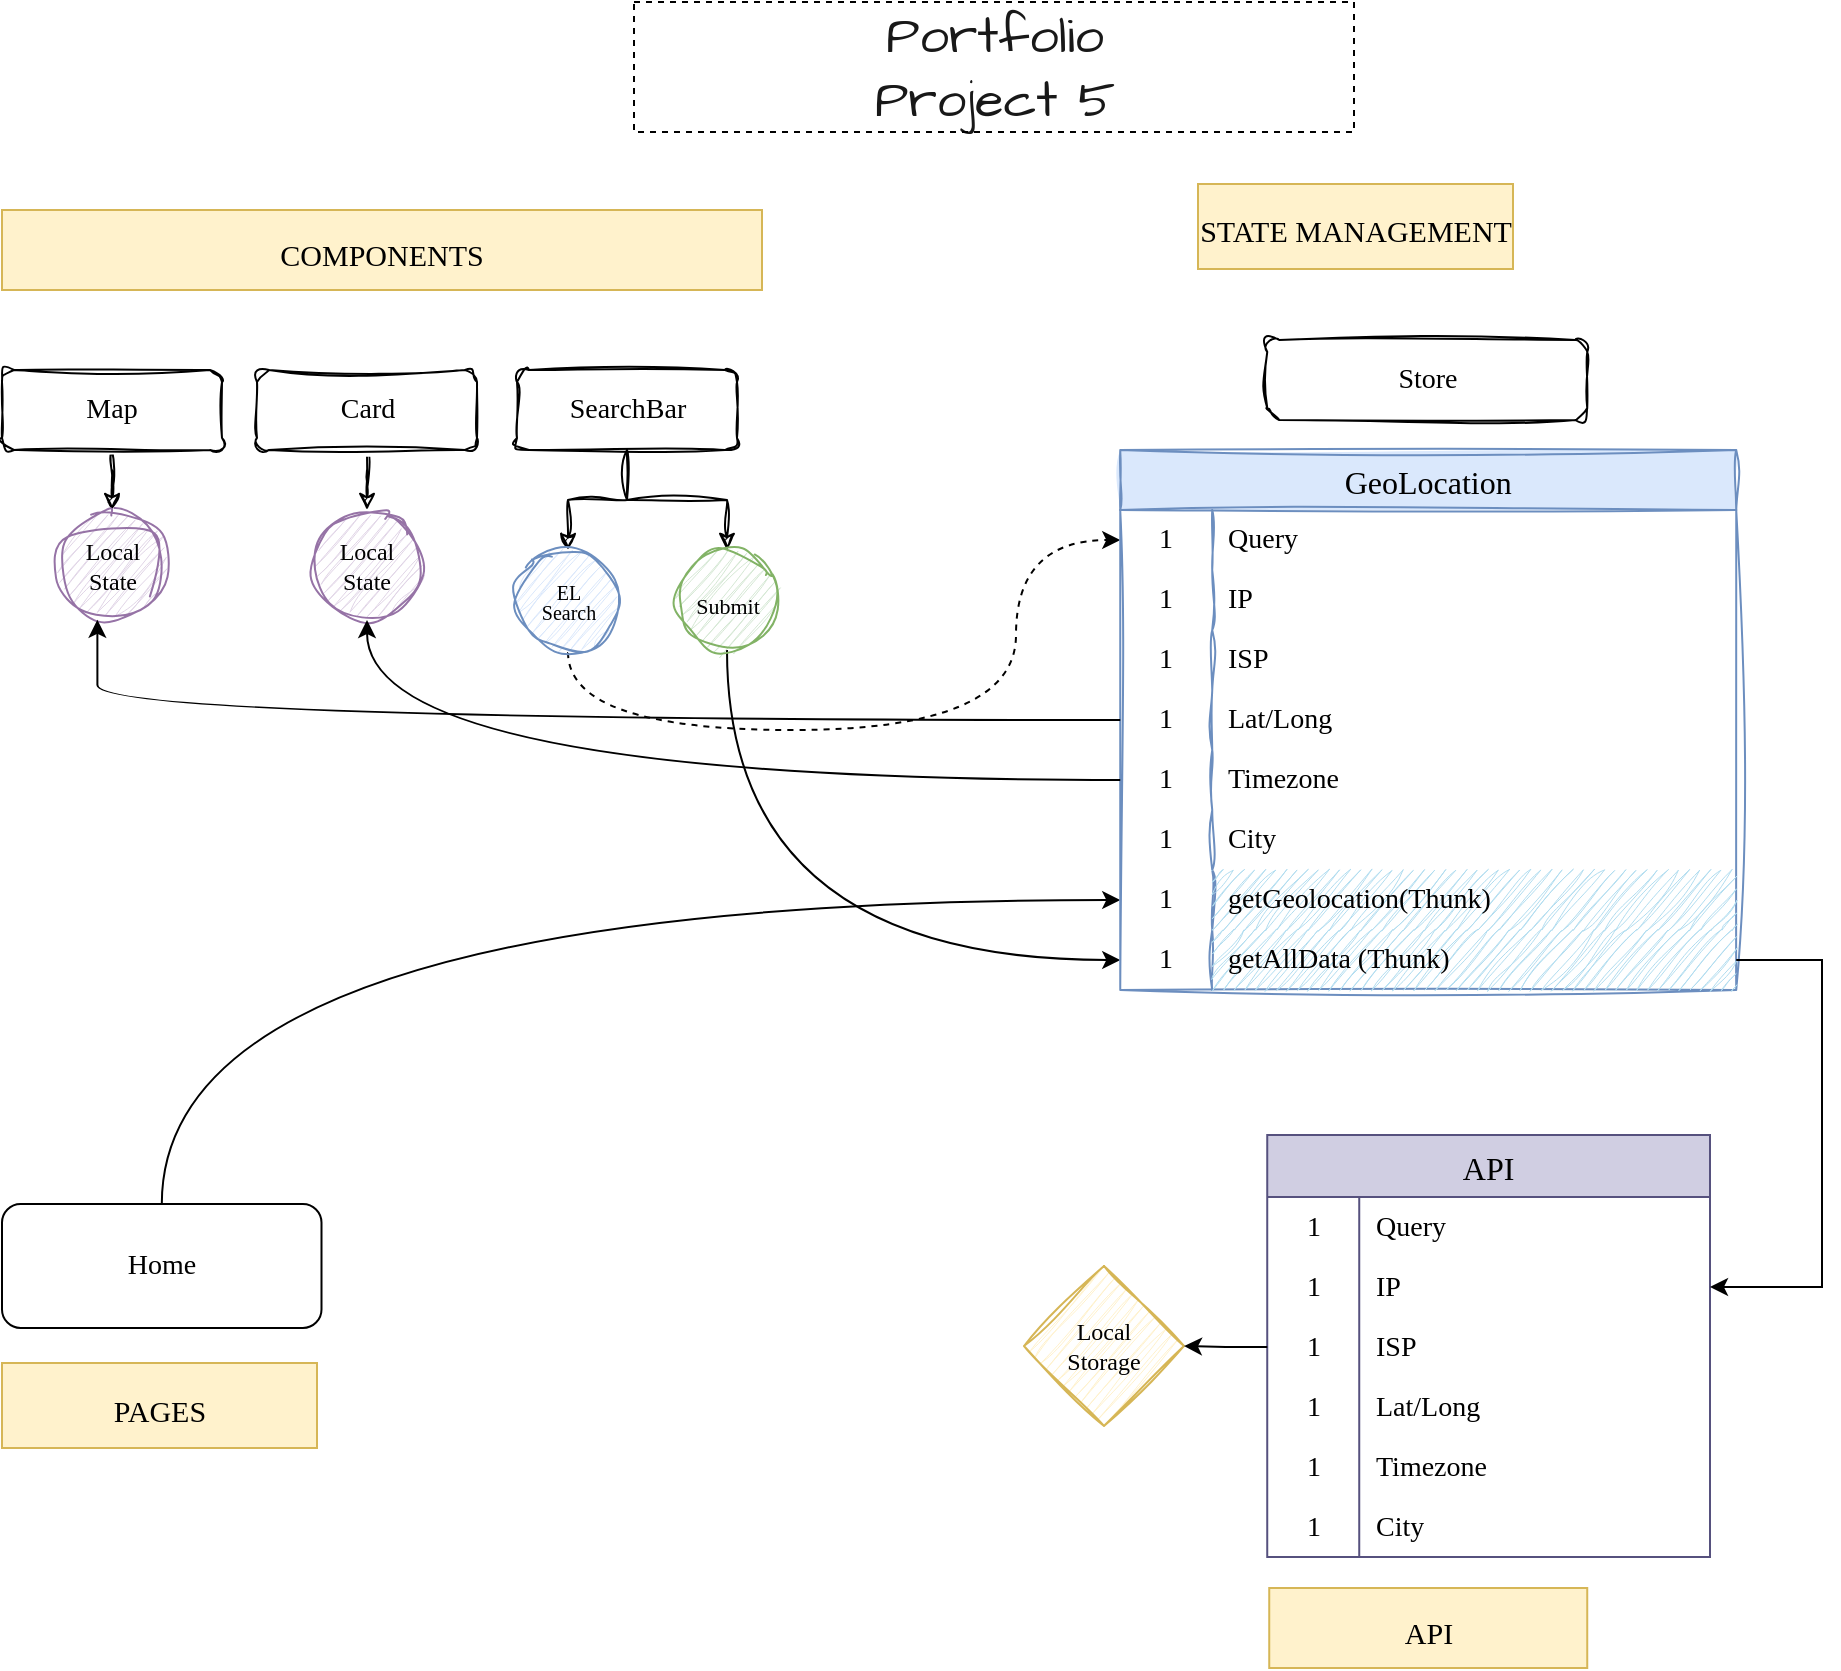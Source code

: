 <mxfile version="22.1.16" type="device" pages="2">
  <diagram id="yPxyJZ8AM_hMuL3Unpa9" name="ARCH">
    <mxGraphModel dx="1426" dy="751" grid="1" gridSize="13" guides="1" tooltips="1" connect="1" arrows="1" fold="1" page="1" pageScale="1" pageWidth="1100" pageHeight="850" background="none" math="0" shadow="0">
      <root>
        <mxCell id="0" />
        <mxCell id="1" parent="0" />
        <mxCell id="0PAZ69WQfDIx3NiE71XX-78" style="edgeStyle=orthogonalEdgeStyle;rounded=0;sketch=1;hachureGap=4;jiggle=2;curveFitting=1;orthogonalLoop=1;jettySize=auto;html=1;entryX=0.5;entryY=0;entryDx=0;entryDy=0;fontFamily=Architects Daughter;fontSource=https%3A%2F%2Ffonts.googleapis.com%2Fcss%3Ffamily%3DArchitects%2BDaughter;fontSize=16;" parent="1" source="0PAZ69WQfDIx3NiE71XX-35" target="0PAZ69WQfDIx3NiE71XX-52" edge="1">
          <mxGeometry relative="1" as="geometry" />
        </mxCell>
        <mxCell id="0PAZ69WQfDIx3NiE71XX-79" style="edgeStyle=orthogonalEdgeStyle;rounded=0;sketch=1;hachureGap=4;jiggle=2;curveFitting=1;orthogonalLoop=1;jettySize=auto;html=1;fontFamily=Architects Daughter;fontSource=https%3A%2F%2Ffonts.googleapis.com%2Fcss%3Ffamily%3DArchitects%2BDaughter;fontSize=16;" parent="1" source="0PAZ69WQfDIx3NiE71XX-35" target="0PAZ69WQfDIx3NiE71XX-53" edge="1">
          <mxGeometry relative="1" as="geometry" />
        </mxCell>
        <mxCell id="0PAZ69WQfDIx3NiE71XX-35" value="&lt;font style=&quot;font-size: 14px;&quot;&gt;SearchBar&lt;/font&gt;" style="rounded=1;whiteSpace=wrap;html=1;sketch=1;hachureGap=4;jiggle=2;curveFitting=1;fontFamily=Lucida Console;fontSize=14;" parent="1" vertex="1">
          <mxGeometry x="296.5" y="197" width="110" height="40" as="geometry" />
        </mxCell>
        <mxCell id="0PAZ69WQfDIx3NiE71XX-51" value="&lt;font style=&quot;font-size: 15px;&quot;&gt;COMPONENTS&lt;/font&gt;" style="text;html=1;strokeColor=#d6b656;fillColor=#fff2cc;align=center;verticalAlign=middle;whiteSpace=wrap;overflow=hidden;fontSize=20;fontFamily=Lucida Console;" parent="1" vertex="1">
          <mxGeometry x="39" y="117" width="380" height="40" as="geometry" />
        </mxCell>
        <mxCell id="r3ERLoxZUnu-nullEnt6-67" style="edgeStyle=orthogonalEdgeStyle;rounded=0;hachureGap=4;orthogonalLoop=1;jettySize=auto;html=1;fontFamily=Architects Daughter;fontSource=https%3A%2F%2Ffonts.googleapis.com%2Fcss%3Ffamily%3DArchitects%2BDaughter;fontSize=20;fontColor=default;startSize=30;curved=1;dashed=1;" edge="1" parent="1" source="0PAZ69WQfDIx3NiE71XX-52" target="r3ERLoxZUnu-nullEnt6-15">
          <mxGeometry relative="1" as="geometry">
            <Array as="points">
              <mxPoint x="322" y="377" />
              <mxPoint x="546" y="377" />
              <mxPoint x="546" y="282" />
            </Array>
          </mxGeometry>
        </mxCell>
        <mxCell id="0PAZ69WQfDIx3NiE71XX-52" value="&lt;p style=&quot;line-height: 90%; font-size: 10px;&quot;&gt;&lt;font face=&quot;Lucida Console&quot; style=&quot;font-size: 10px;&quot;&gt;EL&lt;br&gt;Search&lt;/font&gt;&lt;/p&gt;" style="ellipse;whiteSpace=wrap;html=1;aspect=fixed;sketch=1;hachureGap=4;jiggle=2;curveFitting=1;fontFamily=Architects Daughter;fontSource=https%3A%2F%2Ffonts.googleapis.com%2Fcss%3Ffamily%3DArchitects%2BDaughter;fontSize=20;fillColor=#dae8fc;strokeColor=#6c8ebf;" parent="1" vertex="1">
          <mxGeometry x="296.5" y="287" width="51" height="51" as="geometry" />
        </mxCell>
        <mxCell id="r3ERLoxZUnu-nullEnt6-40" style="edgeStyle=orthogonalEdgeStyle;rounded=0;hachureGap=4;orthogonalLoop=1;jettySize=auto;html=1;fontFamily=Architects Daughter;fontSource=https%3A%2F%2Ffonts.googleapis.com%2Fcss%3Ffamily%3DArchitects%2BDaughter;fontSize=20;fontColor=default;startSize=30;curved=1;" edge="1" parent="1" source="0PAZ69WQfDIx3NiE71XX-53" target="r3ERLoxZUnu-nullEnt6-36">
          <mxGeometry relative="1" as="geometry" />
        </mxCell>
        <mxCell id="0PAZ69WQfDIx3NiE71XX-53" value="&lt;font face=&quot;Lucida Console&quot; style=&quot;font-size: 11px;&quot;&gt;Submit&lt;/font&gt;" style="ellipse;whiteSpace=wrap;html=1;aspect=fixed;sketch=1;hachureGap=4;jiggle=2;curveFitting=1;fontFamily=Architects Daughter;fontSource=https%3A%2F%2Ffonts.googleapis.com%2Fcss%3Ffamily%3DArchitects%2BDaughter;fontSize=20;fillColor=#d5e8d4;strokeColor=#82b366;" parent="1" vertex="1">
          <mxGeometry x="376.5" y="287" width="50" height="50" as="geometry" />
        </mxCell>
        <mxCell id="0PAZ69WQfDIx3NiE71XX-54" value="&lt;font style=&quot;font-size: 15px;&quot;&gt;STATE MANAGEMENT&lt;/font&gt;" style="text;html=1;strokeColor=#d6b656;fillColor=#fff2cc;align=center;verticalAlign=middle;whiteSpace=wrap;overflow=hidden;fontSize=20;fontFamily=Lucida Console;" parent="1" vertex="1">
          <mxGeometry x="637" y="104" width="157.5" height="42.5" as="geometry" />
        </mxCell>
        <mxCell id="7ju1Grx77kzpw6AMeoo_-9" style="edgeStyle=orthogonalEdgeStyle;rounded=0;sketch=1;hachureGap=4;jiggle=2;curveFitting=1;orthogonalLoop=1;jettySize=auto;html=1;fontFamily=Architects Daughter;fontSource=https%3A%2F%2Ffonts.googleapis.com%2Fcss%3Ffamily%3DArchitects%2BDaughter;fontSize=16;" parent="1" source="0PAZ69WQfDIx3NiE71XX-66" target="0PAZ69WQfDIx3NiE71XX-67" edge="1">
          <mxGeometry relative="1" as="geometry" />
        </mxCell>
        <mxCell id="0PAZ69WQfDIx3NiE71XX-66" value="&lt;font style=&quot;font-size: 14px;&quot;&gt;Card&lt;/font&gt;" style="rounded=1;whiteSpace=wrap;html=1;sketch=1;hachureGap=4;jiggle=2;curveFitting=1;fontFamily=Lucida Console;fontSize=14;" parent="1" vertex="1">
          <mxGeometry x="166.5" y="197" width="110" height="40" as="geometry" />
        </mxCell>
        <mxCell id="0PAZ69WQfDIx3NiE71XX-67" value="&lt;p style=&quot;line-height: 120%;&quot;&gt;&lt;font style=&quot;font-size: 12px;&quot;&gt;Local&lt;br style=&quot;&quot;&gt;State&lt;br style=&quot;font-size: 12px;&quot;&gt;&lt;/font&gt;&lt;/p&gt;" style="ellipse;whiteSpace=wrap;html=1;aspect=fixed;sketch=1;hachureGap=4;jiggle=2;curveFitting=1;fontFamily=Lucida Console;fontSize=12;fillColor=#e1d5e7;strokeColor=#9673a6;" parent="1" vertex="1">
          <mxGeometry x="194" y="267" width="55" height="55" as="geometry" />
        </mxCell>
        <mxCell id="0PAZ69WQfDIx3NiE71XX-71" value="&lt;font style=&quot;font-size: 15px;&quot;&gt;API&lt;/font&gt;" style="text;html=1;strokeColor=#d6b656;fillColor=#fff2cc;align=center;verticalAlign=middle;whiteSpace=wrap;overflow=hidden;fontSize=20;fontFamily=Lucida Console;" parent="1" vertex="1">
          <mxGeometry x="672.62" y="806" width="159" height="40" as="geometry" />
        </mxCell>
        <mxCell id="0PAZ69WQfDIx3NiE71XX-123" value="Portfolio&lt;br style=&quot;font-size: 26px;&quot;&gt;Project 5&lt;br style=&quot;font-size: 26px;&quot;&gt;" style="text;strokeColor=default;fillColor=default;html=1;fontSize=26;fontStyle=0;verticalAlign=middle;align=center;fontFamily=Architects Daughter;labelBorderColor=none;textOpacity=90;spacingTop=1;rounded=0;glass=0;shadow=0;imageAspect=1;absoluteArcSize=0;direction=east;dashed=1;fontSource=https%3A%2F%2Ffonts.googleapis.com%2Fcss%3Ffamily%3DArchitects%2BDaughter;" parent="1" vertex="1">
          <mxGeometry x="355" y="13" width="360" height="65" as="geometry" />
        </mxCell>
        <mxCell id="7ju1Grx77kzpw6AMeoo_-3" value="Store" style="rounded=1;whiteSpace=wrap;html=1;sketch=1;hachureGap=4;jiggle=2;curveFitting=1;fontFamily=Lucida Console;fontSize=14;" parent="1" vertex="1">
          <mxGeometry x="671.62" y="182" width="160" height="40" as="geometry" />
        </mxCell>
        <mxCell id="7ju1Grx77kzpw6AMeoo_-10" style="edgeStyle=orthogonalEdgeStyle;rounded=0;sketch=1;hachureGap=4;jiggle=2;curveFitting=1;orthogonalLoop=1;jettySize=auto;html=1;exitX=0.5;exitY=1;exitDx=0;exitDy=0;fontFamily=Architects Daughter;fontSource=https%3A%2F%2Ffonts.googleapis.com%2Fcss%3Ffamily%3DArchitects%2BDaughter;fontSize=16;" parent="1" source="7ju1Grx77kzpw6AMeoo_-7" target="7ju1Grx77kzpw6AMeoo_-8" edge="1">
          <mxGeometry relative="1" as="geometry" />
        </mxCell>
        <mxCell id="7ju1Grx77kzpw6AMeoo_-7" value="&lt;font style=&quot;font-size: 14px;&quot;&gt;Map&lt;/font&gt;" style="rounded=1;whiteSpace=wrap;html=1;sketch=1;hachureGap=4;jiggle=2;curveFitting=1;fontFamily=Lucida Console;fontSize=14;" parent="1" vertex="1">
          <mxGeometry x="39" y="197" width="110" height="40" as="geometry" />
        </mxCell>
        <mxCell id="7ju1Grx77kzpw6AMeoo_-8" value="&lt;p style=&quot;line-height: 120%;&quot;&gt;&lt;font style=&quot;font-size: 12px;&quot;&gt;Local&lt;br style=&quot;&quot;&gt;State&lt;br style=&quot;font-size: 12px;&quot;&gt;&lt;/font&gt;&lt;/p&gt;" style="ellipse;whiteSpace=wrap;html=1;aspect=fixed;sketch=1;hachureGap=4;jiggle=2;curveFitting=1;fontFamily=Lucida Console;fontSize=12;fillColor=#e1d5e7;strokeColor=#9673a6;" parent="1" vertex="1">
          <mxGeometry x="66.5" y="267" width="55" height="55" as="geometry" />
        </mxCell>
        <mxCell id="r3ERLoxZUnu-nullEnt6-70" style="edgeStyle=orthogonalEdgeStyle;rounded=0;hachureGap=4;orthogonalLoop=1;jettySize=auto;html=1;entryX=0;entryY=0.5;entryDx=0;entryDy=0;fontFamily=Architects Daughter;fontSource=https%3A%2F%2Ffonts.googleapis.com%2Fcss%3Ffamily%3DArchitects%2BDaughter;fontSize=20;fontColor=default;startSize=30;curved=1;" edge="1" parent="1" source="jiT5_RgJSVzoQd3kIDRm-1" target="r3ERLoxZUnu-nullEnt6-33">
          <mxGeometry relative="1" as="geometry" />
        </mxCell>
        <mxCell id="jiT5_RgJSVzoQd3kIDRm-1" value="&lt;font style=&quot;font-size: 14px;&quot;&gt;Home&lt;/font&gt;" style="rounded=1;whiteSpace=wrap;html=1;hachureGap=4;fontFamily=Lucida Console;fontSize=14;" parent="1" vertex="1">
          <mxGeometry x="39" y="614" width="159.75" height="62" as="geometry" />
        </mxCell>
        <mxCell id="jiT5_RgJSVzoQd3kIDRm-3" value="&lt;font style=&quot;font-size: 15px;&quot;&gt;PAGES&lt;/font&gt;" style="text;html=1;strokeColor=#d6b656;fillColor=#fff2cc;align=center;verticalAlign=middle;whiteSpace=wrap;overflow=hidden;fontSize=20;fontFamily=Lucida Console;" parent="1" vertex="1">
          <mxGeometry x="39" y="693.5" width="157.5" height="42.5" as="geometry" />
        </mxCell>
        <mxCell id="Js1aBli1MJFK1e20tH5a-1" value="Local&lt;br&gt;Storage" style="rhombus;whiteSpace=wrap;html=1;fontFamily=Lucida Console;fillColor=#fff2cc;strokeColor=#d6b656;sketch=1;hachureGap=4;jiggle=2;curveFitting=1;" parent="1" vertex="1">
          <mxGeometry x="550" y="645" width="80" height="80" as="geometry" />
        </mxCell>
        <mxCell id="r3ERLoxZUnu-nullEnt6-14" value="GeoLocation" style="shape=table;startSize=30;container=1;collapsible=0;childLayout=tableLayout;fixedRows=1;rowLines=0;fontStyle=0;strokeColor=#6c8ebf;fontSize=16;sketch=1;hachureGap=4;jiggle=2;curveFitting=1;fontFamily=Lucida Console;fillColor=#dae8fc;fillStyle=solid;" vertex="1" parent="1">
          <mxGeometry x="598.12" y="237" width="308" height="270" as="geometry" />
        </mxCell>
        <mxCell id="r3ERLoxZUnu-nullEnt6-15" value="" style="shape=tableRow;horizontal=0;startSize=0;swimlaneHead=0;swimlaneBody=0;top=0;left=0;bottom=0;right=0;collapsible=0;dropTarget=0;fillColor=none;points=[[0,0.5],[1,0.5]];portConstraint=eastwest;strokeColor=inherit;fontSize=16;sketch=1;hachureGap=4;jiggle=2;curveFitting=1;fontFamily=Architects Daughter;fontSource=https%3A%2F%2Ffonts.googleapis.com%2Fcss%3Ffamily%3DArchitects%2BDaughter;" vertex="1" parent="r3ERLoxZUnu-nullEnt6-14">
          <mxGeometry y="30" width="308" height="30" as="geometry" />
        </mxCell>
        <mxCell id="r3ERLoxZUnu-nullEnt6-16" value="1" style="shape=partialRectangle;html=1;whiteSpace=wrap;connectable=0;fillColor=none;top=0;left=0;bottom=0;right=0;overflow=hidden;pointerEvents=1;strokeColor=inherit;fontSize=14;sketch=1;hachureGap=4;jiggle=2;curveFitting=1;fontFamily=Lucida Console;" vertex="1" parent="r3ERLoxZUnu-nullEnt6-15">
          <mxGeometry width="46" height="30" as="geometry">
            <mxRectangle width="46" height="30" as="alternateBounds" />
          </mxGeometry>
        </mxCell>
        <mxCell id="r3ERLoxZUnu-nullEnt6-17" value="Query" style="shape=partialRectangle;html=1;whiteSpace=wrap;connectable=0;fillColor=none;top=0;left=0;bottom=0;right=0;align=left;spacingLeft=6;overflow=hidden;strokeColor=inherit;fontSize=14;sketch=1;hachureGap=4;jiggle=2;curveFitting=1;fontFamily=Lucida Console;" vertex="1" parent="r3ERLoxZUnu-nullEnt6-15">
          <mxGeometry x="46" width="262" height="30" as="geometry">
            <mxRectangle width="262" height="30" as="alternateBounds" />
          </mxGeometry>
        </mxCell>
        <mxCell id="r3ERLoxZUnu-nullEnt6-18" value="" style="shape=tableRow;horizontal=0;startSize=0;swimlaneHead=0;swimlaneBody=0;top=0;left=0;bottom=0;right=0;collapsible=0;dropTarget=0;fillColor=none;points=[[0,0.5],[1,0.5]];portConstraint=eastwest;strokeColor=inherit;fontSize=16;sketch=1;hachureGap=4;jiggle=2;curveFitting=1;fontFamily=Architects Daughter;fontSource=https%3A%2F%2Ffonts.googleapis.com%2Fcss%3Ffamily%3DArchitects%2BDaughter;" vertex="1" parent="r3ERLoxZUnu-nullEnt6-14">
          <mxGeometry y="60" width="308" height="30" as="geometry" />
        </mxCell>
        <mxCell id="r3ERLoxZUnu-nullEnt6-19" value="1" style="shape=partialRectangle;html=1;whiteSpace=wrap;connectable=0;fillColor=none;top=0;left=0;bottom=0;right=0;overflow=hidden;strokeColor=inherit;fontSize=14;sketch=1;hachureGap=4;jiggle=2;curveFitting=1;fontFamily=Lucida Console;" vertex="1" parent="r3ERLoxZUnu-nullEnt6-18">
          <mxGeometry width="46" height="30" as="geometry">
            <mxRectangle width="46" height="30" as="alternateBounds" />
          </mxGeometry>
        </mxCell>
        <mxCell id="r3ERLoxZUnu-nullEnt6-20" value="IP" style="shape=partialRectangle;html=1;whiteSpace=wrap;connectable=0;fillColor=none;top=0;left=0;bottom=0;right=0;align=left;spacingLeft=6;overflow=hidden;strokeColor=inherit;fontSize=14;sketch=1;hachureGap=4;jiggle=2;curveFitting=1;fontFamily=Lucida Console;" vertex="1" parent="r3ERLoxZUnu-nullEnt6-18">
          <mxGeometry x="46" width="262" height="30" as="geometry">
            <mxRectangle width="262" height="30" as="alternateBounds" />
          </mxGeometry>
        </mxCell>
        <mxCell id="r3ERLoxZUnu-nullEnt6-21" value="" style="shape=tableRow;horizontal=0;startSize=0;swimlaneHead=0;swimlaneBody=0;top=0;left=0;bottom=0;right=0;collapsible=0;dropTarget=0;fillColor=none;points=[[0,0.5],[1,0.5]];portConstraint=eastwest;strokeColor=inherit;fontSize=16;sketch=1;hachureGap=4;jiggle=2;curveFitting=1;fontFamily=Architects Daughter;fontSource=https%3A%2F%2Ffonts.googleapis.com%2Fcss%3Ffamily%3DArchitects%2BDaughter;" vertex="1" parent="r3ERLoxZUnu-nullEnt6-14">
          <mxGeometry y="90" width="308" height="30" as="geometry" />
        </mxCell>
        <mxCell id="r3ERLoxZUnu-nullEnt6-22" value="1" style="shape=partialRectangle;html=1;whiteSpace=wrap;connectable=0;fillColor=none;top=0;left=0;bottom=0;right=0;overflow=hidden;strokeColor=inherit;fontSize=14;sketch=1;hachureGap=4;jiggle=2;curveFitting=1;fontFamily=Lucida Console;" vertex="1" parent="r3ERLoxZUnu-nullEnt6-21">
          <mxGeometry width="46" height="30" as="geometry">
            <mxRectangle width="46" height="30" as="alternateBounds" />
          </mxGeometry>
        </mxCell>
        <mxCell id="r3ERLoxZUnu-nullEnt6-23" value="ISP" style="shape=partialRectangle;html=1;whiteSpace=wrap;connectable=0;fillColor=none;top=0;left=0;bottom=0;right=0;align=left;spacingLeft=6;overflow=hidden;strokeColor=inherit;fontSize=14;sketch=1;hachureGap=4;jiggle=2;curveFitting=1;fontFamily=Lucida Console;" vertex="1" parent="r3ERLoxZUnu-nullEnt6-21">
          <mxGeometry x="46" width="262" height="30" as="geometry">
            <mxRectangle width="262" height="30" as="alternateBounds" />
          </mxGeometry>
        </mxCell>
        <mxCell id="r3ERLoxZUnu-nullEnt6-24" value="" style="shape=tableRow;horizontal=0;startSize=0;swimlaneHead=0;swimlaneBody=0;top=0;left=0;bottom=0;right=0;collapsible=0;dropTarget=0;fillColor=none;points=[[0,0.5],[1,0.5]];portConstraint=eastwest;strokeColor=inherit;fontSize=16;sketch=1;hachureGap=4;jiggle=2;curveFitting=1;fontFamily=Architects Daughter;fontSource=https%3A%2F%2Ffonts.googleapis.com%2Fcss%3Ffamily%3DArchitects%2BDaughter;" vertex="1" parent="r3ERLoxZUnu-nullEnt6-14">
          <mxGeometry y="120" width="308" height="30" as="geometry" />
        </mxCell>
        <mxCell id="r3ERLoxZUnu-nullEnt6-25" value="1" style="shape=partialRectangle;html=1;whiteSpace=wrap;connectable=0;fillColor=none;top=0;left=0;bottom=0;right=0;overflow=hidden;strokeColor=inherit;fontSize=14;sketch=1;hachureGap=4;jiggle=2;curveFitting=1;fontFamily=Lucida Console;" vertex="1" parent="r3ERLoxZUnu-nullEnt6-24">
          <mxGeometry width="46" height="30" as="geometry">
            <mxRectangle width="46" height="30" as="alternateBounds" />
          </mxGeometry>
        </mxCell>
        <mxCell id="r3ERLoxZUnu-nullEnt6-26" value="Lat/Long" style="shape=partialRectangle;html=1;whiteSpace=wrap;connectable=0;fillColor=none;top=0;left=0;bottom=0;right=0;align=left;spacingLeft=6;overflow=hidden;strokeColor=inherit;fontSize=14;sketch=1;hachureGap=4;jiggle=2;curveFitting=1;fontFamily=Lucida Console;" vertex="1" parent="r3ERLoxZUnu-nullEnt6-24">
          <mxGeometry x="46" width="262" height="30" as="geometry">
            <mxRectangle width="262" height="30" as="alternateBounds" />
          </mxGeometry>
        </mxCell>
        <mxCell id="r3ERLoxZUnu-nullEnt6-27" value="" style="shape=tableRow;horizontal=0;startSize=0;swimlaneHead=0;swimlaneBody=0;top=0;left=0;bottom=0;right=0;collapsible=0;dropTarget=0;fillColor=none;points=[[0,0.5],[1,0.5]];portConstraint=eastwest;strokeColor=inherit;fontSize=16;sketch=1;hachureGap=4;jiggle=2;curveFitting=1;fontFamily=Architects Daughter;fontSource=https%3A%2F%2Ffonts.googleapis.com%2Fcss%3Ffamily%3DArchitects%2BDaughter;" vertex="1" parent="r3ERLoxZUnu-nullEnt6-14">
          <mxGeometry y="150" width="308" height="30" as="geometry" />
        </mxCell>
        <mxCell id="r3ERLoxZUnu-nullEnt6-28" value="1" style="shape=partialRectangle;html=1;whiteSpace=wrap;connectable=0;fillColor=none;top=0;left=0;bottom=0;right=0;overflow=hidden;strokeColor=inherit;fontSize=14;sketch=1;hachureGap=4;jiggle=2;curveFitting=1;fontFamily=Lucida Console;" vertex="1" parent="r3ERLoxZUnu-nullEnt6-27">
          <mxGeometry width="46" height="30" as="geometry">
            <mxRectangle width="46" height="30" as="alternateBounds" />
          </mxGeometry>
        </mxCell>
        <mxCell id="r3ERLoxZUnu-nullEnt6-29" value="Timezone" style="shape=partialRectangle;html=1;whiteSpace=wrap;connectable=0;fillColor=none;top=0;left=0;bottom=0;right=0;align=left;spacingLeft=6;overflow=hidden;strokeColor=inherit;fontSize=14;sketch=1;hachureGap=4;jiggle=2;curveFitting=1;fontFamily=Lucida Console;" vertex="1" parent="r3ERLoxZUnu-nullEnt6-27">
          <mxGeometry x="46" width="262" height="30" as="geometry">
            <mxRectangle width="262" height="30" as="alternateBounds" />
          </mxGeometry>
        </mxCell>
        <mxCell id="r3ERLoxZUnu-nullEnt6-30" value="" style="shape=tableRow;horizontal=0;startSize=0;swimlaneHead=0;swimlaneBody=0;top=0;left=0;bottom=0;right=0;collapsible=0;dropTarget=0;fillColor=none;points=[[0,0.5],[1,0.5]];portConstraint=eastwest;strokeColor=inherit;fontSize=16;sketch=1;hachureGap=4;jiggle=2;curveFitting=1;fontFamily=Architects Daughter;fontSource=https%3A%2F%2Ffonts.googleapis.com%2Fcss%3Ffamily%3DArchitects%2BDaughter;" vertex="1" parent="r3ERLoxZUnu-nullEnt6-14">
          <mxGeometry y="180" width="308" height="30" as="geometry" />
        </mxCell>
        <mxCell id="r3ERLoxZUnu-nullEnt6-31" value="1" style="shape=partialRectangle;html=1;whiteSpace=wrap;connectable=0;fillColor=none;top=0;left=0;bottom=0;right=0;overflow=hidden;strokeColor=inherit;fontSize=14;sketch=1;hachureGap=4;jiggle=2;curveFitting=1;fontFamily=Lucida Console;" vertex="1" parent="r3ERLoxZUnu-nullEnt6-30">
          <mxGeometry width="46" height="30" as="geometry">
            <mxRectangle width="46" height="30" as="alternateBounds" />
          </mxGeometry>
        </mxCell>
        <mxCell id="r3ERLoxZUnu-nullEnt6-32" value="City" style="shape=partialRectangle;html=1;whiteSpace=wrap;connectable=0;fillColor=none;top=0;left=0;bottom=0;right=0;align=left;spacingLeft=6;overflow=hidden;strokeColor=inherit;fontSize=14;sketch=1;hachureGap=4;jiggle=2;curveFitting=1;fontFamily=Lucida Console;" vertex="1" parent="r3ERLoxZUnu-nullEnt6-30">
          <mxGeometry x="46" width="262" height="30" as="geometry">
            <mxRectangle width="262" height="30" as="alternateBounds" />
          </mxGeometry>
        </mxCell>
        <mxCell id="r3ERLoxZUnu-nullEnt6-33" value="" style="shape=tableRow;horizontal=0;startSize=0;swimlaneHead=0;swimlaneBody=0;top=0;left=0;bottom=0;right=0;collapsible=0;dropTarget=0;fillColor=none;points=[[0,0.5],[1,0.5]];portConstraint=eastwest;strokeColor=inherit;fontSize=16;sketch=1;hachureGap=4;jiggle=2;curveFitting=1;fontFamily=Architects Daughter;fontSource=https%3A%2F%2Ffonts.googleapis.com%2Fcss%3Ffamily%3DArchitects%2BDaughter;" vertex="1" parent="r3ERLoxZUnu-nullEnt6-14">
          <mxGeometry y="210" width="308" height="30" as="geometry" />
        </mxCell>
        <mxCell id="r3ERLoxZUnu-nullEnt6-34" value="1" style="shape=partialRectangle;html=1;whiteSpace=wrap;connectable=0;fillColor=none;top=0;left=0;bottom=0;right=0;overflow=hidden;strokeColor=inherit;fontSize=14;sketch=1;hachureGap=4;jiggle=2;curveFitting=1;fontFamily=Lucida Console;" vertex="1" parent="r3ERLoxZUnu-nullEnt6-33">
          <mxGeometry width="46" height="30" as="geometry">
            <mxRectangle width="46" height="30" as="alternateBounds" />
          </mxGeometry>
        </mxCell>
        <mxCell id="r3ERLoxZUnu-nullEnt6-35" value="getGeolocation(Thunk)" style="shape=partialRectangle;html=1;whiteSpace=wrap;connectable=0;fillColor=#b1ddf0;top=0;left=0;bottom=0;right=0;align=left;spacingLeft=6;overflow=hidden;strokeColor=#10739e;fontSize=14;sketch=1;hachureGap=4;jiggle=2;curveFitting=1;fontFamily=Lucida Console;" vertex="1" parent="r3ERLoxZUnu-nullEnt6-33">
          <mxGeometry x="46" width="262" height="30" as="geometry">
            <mxRectangle width="262" height="30" as="alternateBounds" />
          </mxGeometry>
        </mxCell>
        <mxCell id="r3ERLoxZUnu-nullEnt6-36" value="" style="shape=tableRow;horizontal=0;startSize=0;swimlaneHead=0;swimlaneBody=0;top=0;left=0;bottom=0;right=0;collapsible=0;dropTarget=0;fillColor=none;points=[[0,0.5],[1,0.5]];portConstraint=eastwest;strokeColor=inherit;fontSize=16;sketch=1;hachureGap=4;jiggle=2;curveFitting=1;fontFamily=Architects Daughter;fontSource=https%3A%2F%2Ffonts.googleapis.com%2Fcss%3Ffamily%3DArchitects%2BDaughter;" vertex="1" parent="r3ERLoxZUnu-nullEnt6-14">
          <mxGeometry y="240" width="308" height="30" as="geometry" />
        </mxCell>
        <mxCell id="r3ERLoxZUnu-nullEnt6-37" value="1" style="shape=partialRectangle;html=1;whiteSpace=wrap;connectable=0;fillColor=none;top=0;left=0;bottom=0;right=0;overflow=hidden;strokeColor=inherit;fontSize=14;sketch=1;hachureGap=4;jiggle=2;curveFitting=1;fontFamily=Lucida Console;" vertex="1" parent="r3ERLoxZUnu-nullEnt6-36">
          <mxGeometry width="46" height="30" as="geometry">
            <mxRectangle width="46" height="30" as="alternateBounds" />
          </mxGeometry>
        </mxCell>
        <mxCell id="r3ERLoxZUnu-nullEnt6-38" value="getAllData (Thunk)" style="shape=partialRectangle;html=1;whiteSpace=wrap;connectable=0;fillColor=#b1ddf0;top=0;left=0;bottom=0;right=0;align=left;spacingLeft=6;overflow=hidden;strokeColor=#10739e;fontSize=14;sketch=1;hachureGap=4;jiggle=2;curveFitting=1;fontFamily=Lucida Console;" vertex="1" parent="r3ERLoxZUnu-nullEnt6-36">
          <mxGeometry x="46" width="262" height="30" as="geometry">
            <mxRectangle width="262" height="30" as="alternateBounds" />
          </mxGeometry>
        </mxCell>
        <mxCell id="r3ERLoxZUnu-nullEnt6-41" value="API" style="shape=table;startSize=31;container=1;collapsible=0;childLayout=tableLayout;fixedRows=1;rowLines=0;fontStyle=0;strokeColor=#56517e;fontSize=16;hachureGap=4;fontFamily=Lucida Console;fillColor=#d0cee2;" vertex="1" parent="1">
          <mxGeometry x="671.62" y="579.5" width="221.38" height="211" as="geometry" />
        </mxCell>
        <mxCell id="r3ERLoxZUnu-nullEnt6-42" value="" style="shape=tableRow;horizontal=0;startSize=0;swimlaneHead=0;swimlaneBody=0;top=0;left=0;bottom=0;right=0;collapsible=0;dropTarget=0;fillColor=none;points=[[0,0.5],[1,0.5]];portConstraint=eastwest;strokeColor=inherit;fontSize=16;sketch=1;hachureGap=4;jiggle=2;curveFitting=1;fontFamily=Architects Daughter;fontSource=https%3A%2F%2Ffonts.googleapis.com%2Fcss%3Ffamily%3DArchitects%2BDaughter;" vertex="1" parent="r3ERLoxZUnu-nullEnt6-41">
          <mxGeometry y="31" width="221.38" height="30" as="geometry" />
        </mxCell>
        <mxCell id="r3ERLoxZUnu-nullEnt6-43" value="1" style="shape=partialRectangle;html=1;whiteSpace=wrap;connectable=0;fillColor=none;top=0;left=0;bottom=0;right=0;overflow=hidden;pointerEvents=1;strokeColor=inherit;fontSize=14;sketch=1;hachureGap=4;jiggle=2;curveFitting=1;fontFamily=Lucida Console;" vertex="1" parent="r3ERLoxZUnu-nullEnt6-42">
          <mxGeometry width="46" height="30" as="geometry">
            <mxRectangle width="46" height="30" as="alternateBounds" />
          </mxGeometry>
        </mxCell>
        <mxCell id="r3ERLoxZUnu-nullEnt6-44" value="Query" style="shape=partialRectangle;html=1;whiteSpace=wrap;connectable=0;fillColor=none;top=0;left=0;bottom=0;right=0;align=left;spacingLeft=6;overflow=hidden;strokeColor=inherit;fontSize=14;sketch=1;hachureGap=4;jiggle=2;curveFitting=1;fontFamily=Lucida Console;" vertex="1" parent="r3ERLoxZUnu-nullEnt6-42">
          <mxGeometry x="46" width="175" height="30" as="geometry">
            <mxRectangle width="175" height="30" as="alternateBounds" />
          </mxGeometry>
        </mxCell>
        <mxCell id="r3ERLoxZUnu-nullEnt6-45" value="" style="shape=tableRow;horizontal=0;startSize=0;swimlaneHead=0;swimlaneBody=0;top=0;left=0;bottom=0;right=0;collapsible=0;dropTarget=0;fillColor=none;points=[[0,0.5],[1,0.5]];portConstraint=eastwest;strokeColor=inherit;fontSize=16;sketch=1;hachureGap=4;jiggle=2;curveFitting=1;fontFamily=Architects Daughter;fontSource=https%3A%2F%2Ffonts.googleapis.com%2Fcss%3Ffamily%3DArchitects%2BDaughter;" vertex="1" parent="r3ERLoxZUnu-nullEnt6-41">
          <mxGeometry y="61" width="221.38" height="30" as="geometry" />
        </mxCell>
        <mxCell id="r3ERLoxZUnu-nullEnt6-46" value="1" style="shape=partialRectangle;html=1;whiteSpace=wrap;connectable=0;fillColor=none;top=0;left=0;bottom=0;right=0;overflow=hidden;strokeColor=inherit;fontSize=14;sketch=1;hachureGap=4;jiggle=2;curveFitting=1;fontFamily=Lucida Console;" vertex="1" parent="r3ERLoxZUnu-nullEnt6-45">
          <mxGeometry width="46" height="30" as="geometry">
            <mxRectangle width="46" height="30" as="alternateBounds" />
          </mxGeometry>
        </mxCell>
        <mxCell id="r3ERLoxZUnu-nullEnt6-47" value="IP" style="shape=partialRectangle;html=1;whiteSpace=wrap;connectable=0;fillColor=none;top=0;left=0;bottom=0;right=0;align=left;spacingLeft=6;overflow=hidden;strokeColor=inherit;fontSize=14;sketch=1;hachureGap=4;jiggle=2;curveFitting=1;fontFamily=Lucida Console;" vertex="1" parent="r3ERLoxZUnu-nullEnt6-45">
          <mxGeometry x="46" width="175" height="30" as="geometry">
            <mxRectangle width="175" height="30" as="alternateBounds" />
          </mxGeometry>
        </mxCell>
        <mxCell id="r3ERLoxZUnu-nullEnt6-48" value="" style="shape=tableRow;horizontal=0;startSize=0;swimlaneHead=0;swimlaneBody=0;top=0;left=0;bottom=0;right=0;collapsible=0;dropTarget=0;fillColor=none;points=[[0,0.5],[1,0.5]];portConstraint=eastwest;strokeColor=inherit;fontSize=16;sketch=1;hachureGap=4;jiggle=2;curveFitting=1;fontFamily=Architects Daughter;fontSource=https%3A%2F%2Ffonts.googleapis.com%2Fcss%3Ffamily%3DArchitects%2BDaughter;" vertex="1" parent="r3ERLoxZUnu-nullEnt6-41">
          <mxGeometry y="91" width="221.38" height="30" as="geometry" />
        </mxCell>
        <mxCell id="r3ERLoxZUnu-nullEnt6-49" value="1" style="shape=partialRectangle;html=1;whiteSpace=wrap;connectable=0;fillColor=none;top=0;left=0;bottom=0;right=0;overflow=hidden;strokeColor=inherit;fontSize=14;sketch=1;hachureGap=4;jiggle=2;curveFitting=1;fontFamily=Lucida Console;" vertex="1" parent="r3ERLoxZUnu-nullEnt6-48">
          <mxGeometry width="46" height="30" as="geometry">
            <mxRectangle width="46" height="30" as="alternateBounds" />
          </mxGeometry>
        </mxCell>
        <mxCell id="r3ERLoxZUnu-nullEnt6-50" value="ISP" style="shape=partialRectangle;html=1;whiteSpace=wrap;connectable=0;fillColor=none;top=0;left=0;bottom=0;right=0;align=left;spacingLeft=6;overflow=hidden;strokeColor=inherit;fontSize=14;sketch=1;hachureGap=4;jiggle=2;curveFitting=1;fontFamily=Lucida Console;" vertex="1" parent="r3ERLoxZUnu-nullEnt6-48">
          <mxGeometry x="46" width="175" height="30" as="geometry">
            <mxRectangle width="175" height="30" as="alternateBounds" />
          </mxGeometry>
        </mxCell>
        <mxCell id="r3ERLoxZUnu-nullEnt6-51" value="" style="shape=tableRow;horizontal=0;startSize=0;swimlaneHead=0;swimlaneBody=0;top=0;left=0;bottom=0;right=0;collapsible=0;dropTarget=0;fillColor=none;points=[[0,0.5],[1,0.5]];portConstraint=eastwest;strokeColor=inherit;fontSize=16;sketch=1;hachureGap=4;jiggle=2;curveFitting=1;fontFamily=Architects Daughter;fontSource=https%3A%2F%2Ffonts.googleapis.com%2Fcss%3Ffamily%3DArchitects%2BDaughter;" vertex="1" parent="r3ERLoxZUnu-nullEnt6-41">
          <mxGeometry y="121" width="221.38" height="30" as="geometry" />
        </mxCell>
        <mxCell id="r3ERLoxZUnu-nullEnt6-52" value="1" style="shape=partialRectangle;html=1;whiteSpace=wrap;connectable=0;fillColor=none;top=0;left=0;bottom=0;right=0;overflow=hidden;strokeColor=inherit;fontSize=14;sketch=1;hachureGap=4;jiggle=2;curveFitting=1;fontFamily=Lucida Console;" vertex="1" parent="r3ERLoxZUnu-nullEnt6-51">
          <mxGeometry width="46" height="30" as="geometry">
            <mxRectangle width="46" height="30" as="alternateBounds" />
          </mxGeometry>
        </mxCell>
        <mxCell id="r3ERLoxZUnu-nullEnt6-53" value="Lat/Long" style="shape=partialRectangle;html=1;whiteSpace=wrap;connectable=0;fillColor=none;top=0;left=0;bottom=0;right=0;align=left;spacingLeft=6;overflow=hidden;strokeColor=inherit;fontSize=14;sketch=1;hachureGap=4;jiggle=2;curveFitting=1;fontFamily=Lucida Console;" vertex="1" parent="r3ERLoxZUnu-nullEnt6-51">
          <mxGeometry x="46" width="175" height="30" as="geometry">
            <mxRectangle width="175" height="30" as="alternateBounds" />
          </mxGeometry>
        </mxCell>
        <mxCell id="r3ERLoxZUnu-nullEnt6-54" value="" style="shape=tableRow;horizontal=0;startSize=0;swimlaneHead=0;swimlaneBody=0;top=0;left=0;bottom=0;right=0;collapsible=0;dropTarget=0;fillColor=none;points=[[0,0.5],[1,0.5]];portConstraint=eastwest;strokeColor=inherit;fontSize=16;sketch=1;hachureGap=4;jiggle=2;curveFitting=1;fontFamily=Architects Daughter;fontSource=https%3A%2F%2Ffonts.googleapis.com%2Fcss%3Ffamily%3DArchitects%2BDaughter;" vertex="1" parent="r3ERLoxZUnu-nullEnt6-41">
          <mxGeometry y="151" width="221.38" height="30" as="geometry" />
        </mxCell>
        <mxCell id="r3ERLoxZUnu-nullEnt6-55" value="1" style="shape=partialRectangle;html=1;whiteSpace=wrap;connectable=0;fillColor=none;top=0;left=0;bottom=0;right=0;overflow=hidden;strokeColor=inherit;fontSize=14;sketch=1;hachureGap=4;jiggle=2;curveFitting=1;fontFamily=Lucida Console;" vertex="1" parent="r3ERLoxZUnu-nullEnt6-54">
          <mxGeometry width="46" height="30" as="geometry">
            <mxRectangle width="46" height="30" as="alternateBounds" />
          </mxGeometry>
        </mxCell>
        <mxCell id="r3ERLoxZUnu-nullEnt6-56" value="Timezone" style="shape=partialRectangle;html=1;whiteSpace=wrap;connectable=0;fillColor=none;top=0;left=0;bottom=0;right=0;align=left;spacingLeft=6;overflow=hidden;strokeColor=inherit;fontSize=14;sketch=1;hachureGap=4;jiggle=2;curveFitting=1;fontFamily=Lucida Console;" vertex="1" parent="r3ERLoxZUnu-nullEnt6-54">
          <mxGeometry x="46" width="175" height="30" as="geometry">
            <mxRectangle width="175" height="30" as="alternateBounds" />
          </mxGeometry>
        </mxCell>
        <mxCell id="r3ERLoxZUnu-nullEnt6-57" value="" style="shape=tableRow;horizontal=0;startSize=0;swimlaneHead=0;swimlaneBody=0;top=0;left=0;bottom=0;right=0;collapsible=0;dropTarget=0;fillColor=none;points=[[0,0.5],[1,0.5]];portConstraint=eastwest;strokeColor=inherit;fontSize=16;sketch=1;hachureGap=4;jiggle=2;curveFitting=1;fontFamily=Architects Daughter;fontSource=https%3A%2F%2Ffonts.googleapis.com%2Fcss%3Ffamily%3DArchitects%2BDaughter;" vertex="1" parent="r3ERLoxZUnu-nullEnt6-41">
          <mxGeometry y="181" width="221.38" height="30" as="geometry" />
        </mxCell>
        <mxCell id="r3ERLoxZUnu-nullEnt6-58" value="1" style="shape=partialRectangle;html=1;whiteSpace=wrap;connectable=0;fillColor=none;top=0;left=0;bottom=0;right=0;overflow=hidden;strokeColor=inherit;fontSize=14;sketch=1;hachureGap=4;jiggle=2;curveFitting=1;fontFamily=Lucida Console;" vertex="1" parent="r3ERLoxZUnu-nullEnt6-57">
          <mxGeometry width="46" height="30" as="geometry">
            <mxRectangle width="46" height="30" as="alternateBounds" />
          </mxGeometry>
        </mxCell>
        <mxCell id="r3ERLoxZUnu-nullEnt6-59" value="City" style="shape=partialRectangle;html=1;whiteSpace=wrap;connectable=0;fillColor=none;top=0;left=0;bottom=0;right=0;align=left;spacingLeft=6;overflow=hidden;strokeColor=inherit;fontSize=14;sketch=1;hachureGap=4;jiggle=2;curveFitting=1;fontFamily=Lucida Console;" vertex="1" parent="r3ERLoxZUnu-nullEnt6-57">
          <mxGeometry x="46" width="175" height="30" as="geometry">
            <mxRectangle width="175" height="30" as="alternateBounds" />
          </mxGeometry>
        </mxCell>
        <mxCell id="r3ERLoxZUnu-nullEnt6-68" style="edgeStyle=orthogonalEdgeStyle;rounded=0;hachureGap=4;orthogonalLoop=1;jettySize=auto;html=1;exitX=0;exitY=0.5;exitDx=0;exitDy=0;entryX=0.367;entryY=0.998;entryDx=0;entryDy=0;entryPerimeter=0;fontFamily=Architects Daughter;fontSource=https%3A%2F%2Ffonts.googleapis.com%2Fcss%3Ffamily%3DArchitects%2BDaughter;fontSize=20;fontColor=default;startSize=30;curved=1;" edge="1" parent="1" source="r3ERLoxZUnu-nullEnt6-24" target="7ju1Grx77kzpw6AMeoo_-8">
          <mxGeometry relative="1" as="geometry" />
        </mxCell>
        <mxCell id="r3ERLoxZUnu-nullEnt6-69" style="edgeStyle=orthogonalEdgeStyle;rounded=0;hachureGap=4;orthogonalLoop=1;jettySize=auto;html=1;fontFamily=Architects Daughter;fontSource=https%3A%2F%2Ffonts.googleapis.com%2Fcss%3Ffamily%3DArchitects%2BDaughter;fontSize=20;fontColor=default;startSize=30;curved=1;" edge="1" parent="1" source="r3ERLoxZUnu-nullEnt6-27" target="0PAZ69WQfDIx3NiE71XX-67">
          <mxGeometry relative="1" as="geometry" />
        </mxCell>
        <mxCell id="r3ERLoxZUnu-nullEnt6-71" style="edgeStyle=orthogonalEdgeStyle;rounded=0;hachureGap=4;orthogonalLoop=1;jettySize=auto;html=1;entryX=1;entryY=0.5;entryDx=0;entryDy=0;fontFamily=Architects Daughter;fontSource=https%3A%2F%2Ffonts.googleapis.com%2Fcss%3Ffamily%3DArchitects%2BDaughter;fontSize=20;fontColor=default;startSize=30;" edge="1" parent="1" source="r3ERLoxZUnu-nullEnt6-36" target="r3ERLoxZUnu-nullEnt6-45">
          <mxGeometry relative="1" as="geometry">
            <Array as="points">
              <mxPoint x="949" y="492" />
              <mxPoint x="949" y="655" />
            </Array>
          </mxGeometry>
        </mxCell>
        <mxCell id="r3ERLoxZUnu-nullEnt6-72" style="edgeStyle=orthogonalEdgeStyle;rounded=0;hachureGap=4;orthogonalLoop=1;jettySize=auto;html=1;fontFamily=Architects Daughter;fontSource=https%3A%2F%2Ffonts.googleapis.com%2Fcss%3Ffamily%3DArchitects%2BDaughter;fontSize=20;fontColor=default;startSize=30;" edge="1" parent="1" source="r3ERLoxZUnu-nullEnt6-48" target="Js1aBli1MJFK1e20tH5a-1">
          <mxGeometry relative="1" as="geometry" />
        </mxCell>
      </root>
    </mxGraphModel>
  </diagram>
  <diagram id="Z9HIsEeMo0-sL65cdbxl" name="STEPS">
    <mxGraphModel dx="1426" dy="751" grid="1" gridSize="10" guides="1" tooltips="1" connect="1" arrows="1" fold="1" page="1" pageScale="1" pageWidth="850" pageHeight="1100" math="0" shadow="0">
      <root>
        <mxCell id="0" />
        <mxCell id="1" parent="0" />
        <mxCell id="a2oZkhTZi72h_vZ4XKpd-3" value="" style="edgeStyle=orthogonalEdgeStyle;rounded=0;sketch=1;hachureGap=4;jiggle=2;curveFitting=1;orthogonalLoop=1;jettySize=auto;html=1;fontFamily=Architects Daughter;fontSource=https%3A%2F%2Ffonts.googleapis.com%2Fcss%3Ffamily%3DArchitects%2BDaughter;fontSize=16;" parent="1" source="a2oZkhTZi72h_vZ4XKpd-1" target="a2oZkhTZi72h_vZ4XKpd-2" edge="1">
          <mxGeometry relative="1" as="geometry" />
        </mxCell>
        <mxCell id="a2oZkhTZi72h_vZ4XKpd-1" value="Static Interface" style="rounded=1;whiteSpace=wrap;html=1;sketch=1;hachureGap=4;jiggle=2;curveFitting=1;fontFamily=Lucida Console;fontSize=14;" parent="1" vertex="1">
          <mxGeometry x="170" y="100" width="110" height="40" as="geometry" />
        </mxCell>
        <mxCell id="a2oZkhTZi72h_vZ4XKpd-5" value="" style="edgeStyle=orthogonalEdgeStyle;rounded=0;sketch=1;hachureGap=4;jiggle=2;curveFitting=1;orthogonalLoop=1;jettySize=auto;html=1;fontFamily=Architects Daughter;fontSource=https%3A%2F%2Ffonts.googleapis.com%2Fcss%3Ffamily%3DArchitects%2BDaughter;fontSize=16;" parent="1" source="a2oZkhTZi72h_vZ4XKpd-2" target="a2oZkhTZi72h_vZ4XKpd-4" edge="1">
          <mxGeometry relative="1" as="geometry" />
        </mxCell>
        <mxCell id="a2oZkhTZi72h_vZ4XKpd-2" value="HTML and CSS" style="whiteSpace=wrap;html=1;fontSize=14;fontFamily=Lucida Console;rounded=1;sketch=1;hachureGap=4;jiggle=2;curveFitting=1;" parent="1" vertex="1">
          <mxGeometry x="162.5" y="190" width="125" height="40" as="geometry" />
        </mxCell>
        <mxCell id="dpIHVs3L3iZyhoVUnxI1-2" style="edgeStyle=orthogonalEdgeStyle;rounded=0;sketch=1;hachureGap=4;jiggle=2;curveFitting=1;orthogonalLoop=1;jettySize=auto;html=1;fontFamily=Architects Daughter;fontSource=https%3A%2F%2Ffonts.googleapis.com%2Fcss%3Ffamily%3DArchitects%2BDaughter;fontSize=20;fontColor=default;startSize=30;" edge="1" parent="1" source="a2oZkhTZi72h_vZ4XKpd-4" target="dpIHVs3L3iZyhoVUnxI1-1">
          <mxGeometry relative="1" as="geometry" />
        </mxCell>
        <mxCell id="a2oZkhTZi72h_vZ4XKpd-4" value="State&lt;br&gt;Management" style="whiteSpace=wrap;html=1;fontSize=14;fontFamily=Lucida Console;rounded=1;sketch=1;hachureGap=4;jiggle=2;curveFitting=1;" parent="1" vertex="1">
          <mxGeometry x="165" y="290" width="120" height="60" as="geometry" />
        </mxCell>
        <mxCell id="2l72cXGVt6e6NzwUXkGn-4" value="" style="edgeStyle=orthogonalEdgeStyle;sketch=1;hachureGap=4;jiggle=2;curveFitting=1;orthogonalLoop=1;jettySize=auto;html=1;fontFamily=Architects Daughter;fontSource=https%3A%2F%2Ffonts.googleapis.com%2Fcss%3Ffamily%3DArchitects%2BDaughter;fontSize=16;" parent="1" source="2l72cXGVt6e6NzwUXkGn-1" target="2l72cXGVt6e6NzwUXkGn-3" edge="1">
          <mxGeometry relative="1" as="geometry" />
        </mxCell>
        <mxCell id="2l72cXGVt6e6NzwUXkGn-1" value="Modal" style="whiteSpace=wrap;html=1;fontSize=14;fontFamily=Lucida Console;rounded=1;sketch=1;hachureGap=4;jiggle=2;curveFitting=1;" parent="1" vertex="1">
          <mxGeometry x="470" y="300" width="120" height="60" as="geometry" />
        </mxCell>
        <mxCell id="2l72cXGVt6e6NzwUXkGn-5" style="edgeStyle=orthogonalEdgeStyle;sketch=1;hachureGap=4;jiggle=2;curveFitting=1;orthogonalLoop=1;jettySize=auto;html=1;fontFamily=Architects Daughter;fontSource=https%3A%2F%2Ffonts.googleapis.com%2Fcss%3Ffamily%3DArchitects%2BDaughter;fontSize=16;" parent="1" source="2l72cXGVt6e6NzwUXkGn-3" target="2l72cXGVt6e6NzwUXkGn-6" edge="1">
          <mxGeometry relative="1" as="geometry">
            <mxPoint x="650" y="460" as="targetPoint" />
          </mxGeometry>
        </mxCell>
        <mxCell id="2l72cXGVt6e6NzwUXkGn-3" value="" style="rhombus;whiteSpace=wrap;html=1;fontSize=14;fontFamily=Lucida Console;rounded=1;sketch=1;hachureGap=4;jiggle=2;curveFitting=1;fillColor=#fff2cc;strokeColor=#d6b656;" parent="1" vertex="1">
          <mxGeometry x="490" y="420" width="80" height="80" as="geometry" />
        </mxCell>
        <mxCell id="2l72cXGVt6e6NzwUXkGn-6" value="cannot be&amp;nbsp;&lt;br&gt;empty" style="whiteSpace=wrap;html=1;fontSize=14;fontFamily=Lucida Console;rounded=1;sketch=1;hachureGap=4;jiggle=2;curveFitting=1;" parent="1" vertex="1">
          <mxGeometry x="470" y="540" width="120" height="60" as="geometry" />
        </mxCell>
        <mxCell id="dpIHVs3L3iZyhoVUnxI1-4" style="edgeStyle=orthogonalEdgeStyle;rounded=0;sketch=1;hachureGap=4;jiggle=2;curveFitting=1;orthogonalLoop=1;jettySize=auto;html=1;fontFamily=Architects Daughter;fontSource=https%3A%2F%2Ffonts.googleapis.com%2Fcss%3Ffamily%3DArchitects%2BDaughter;fontSize=20;fontColor=default;startSize=30;" edge="1" parent="1" source="dpIHVs3L3iZyhoVUnxI1-1" target="dpIHVs3L3iZyhoVUnxI1-3">
          <mxGeometry relative="1" as="geometry" />
        </mxCell>
        <mxCell id="dpIHVs3L3iZyhoVUnxI1-1" value="Logic&lt;br&gt;Arragement" style="whiteSpace=wrap;html=1;fontSize=14;fontFamily=Lucida Console;rounded=1;sketch=1;hachureGap=4;jiggle=2;curveFitting=1;" vertex="1" parent="1">
          <mxGeometry x="165" y="410" width="120" height="60" as="geometry" />
        </mxCell>
        <mxCell id="dpIHVs3L3iZyhoVUnxI1-3" value="Responsiveness" style="whiteSpace=wrap;html=1;fontSize=14;fontFamily=Lucida Console;rounded=1;sketch=1;hachureGap=4;jiggle=2;curveFitting=1;" vertex="1" parent="1">
          <mxGeometry x="165" y="520" width="120" height="60" as="geometry" />
        </mxCell>
      </root>
    </mxGraphModel>
  </diagram>
</mxfile>
